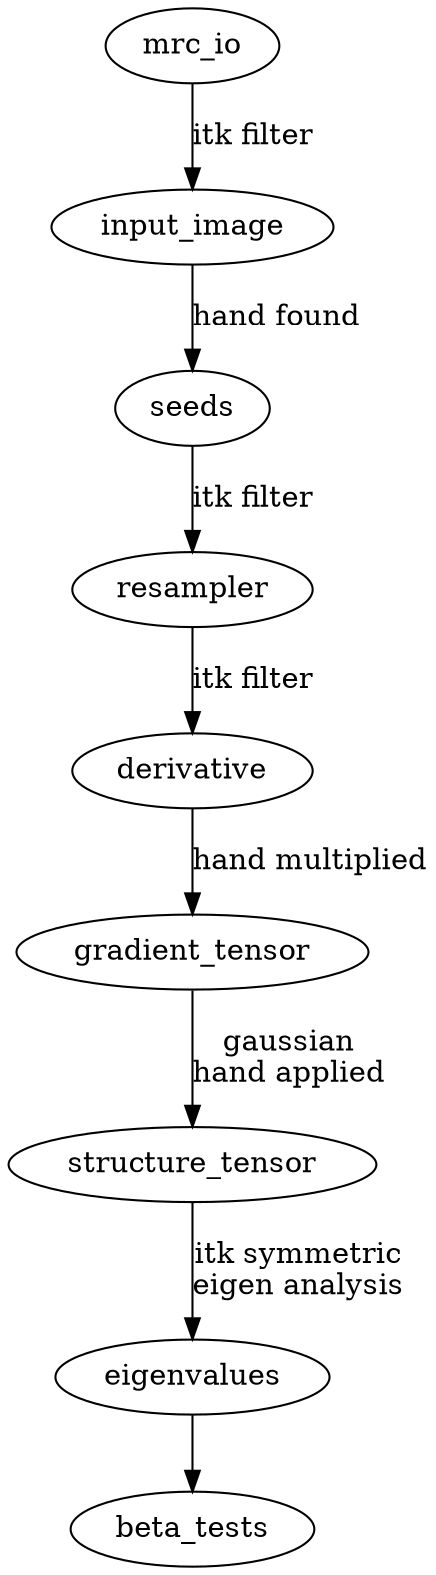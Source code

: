 digraph ITK {
    mrc_io -> input_image [label="itk filter"]
    input_image -> seeds [label="hand found"]
    seeds -> resampler [label="itk filter"]
    resampler -> derivative [label="itk filter"]
    derivative -> gradient_tensor [label="hand multiplied"]
    gradient_tensor -> structure_tensor [label="gaussian\nhand applied"]
    structure_tensor -> eigenvalues [label="itk symmetric\neigen analysis"]
    eigenvalues -> beta_tests
}
